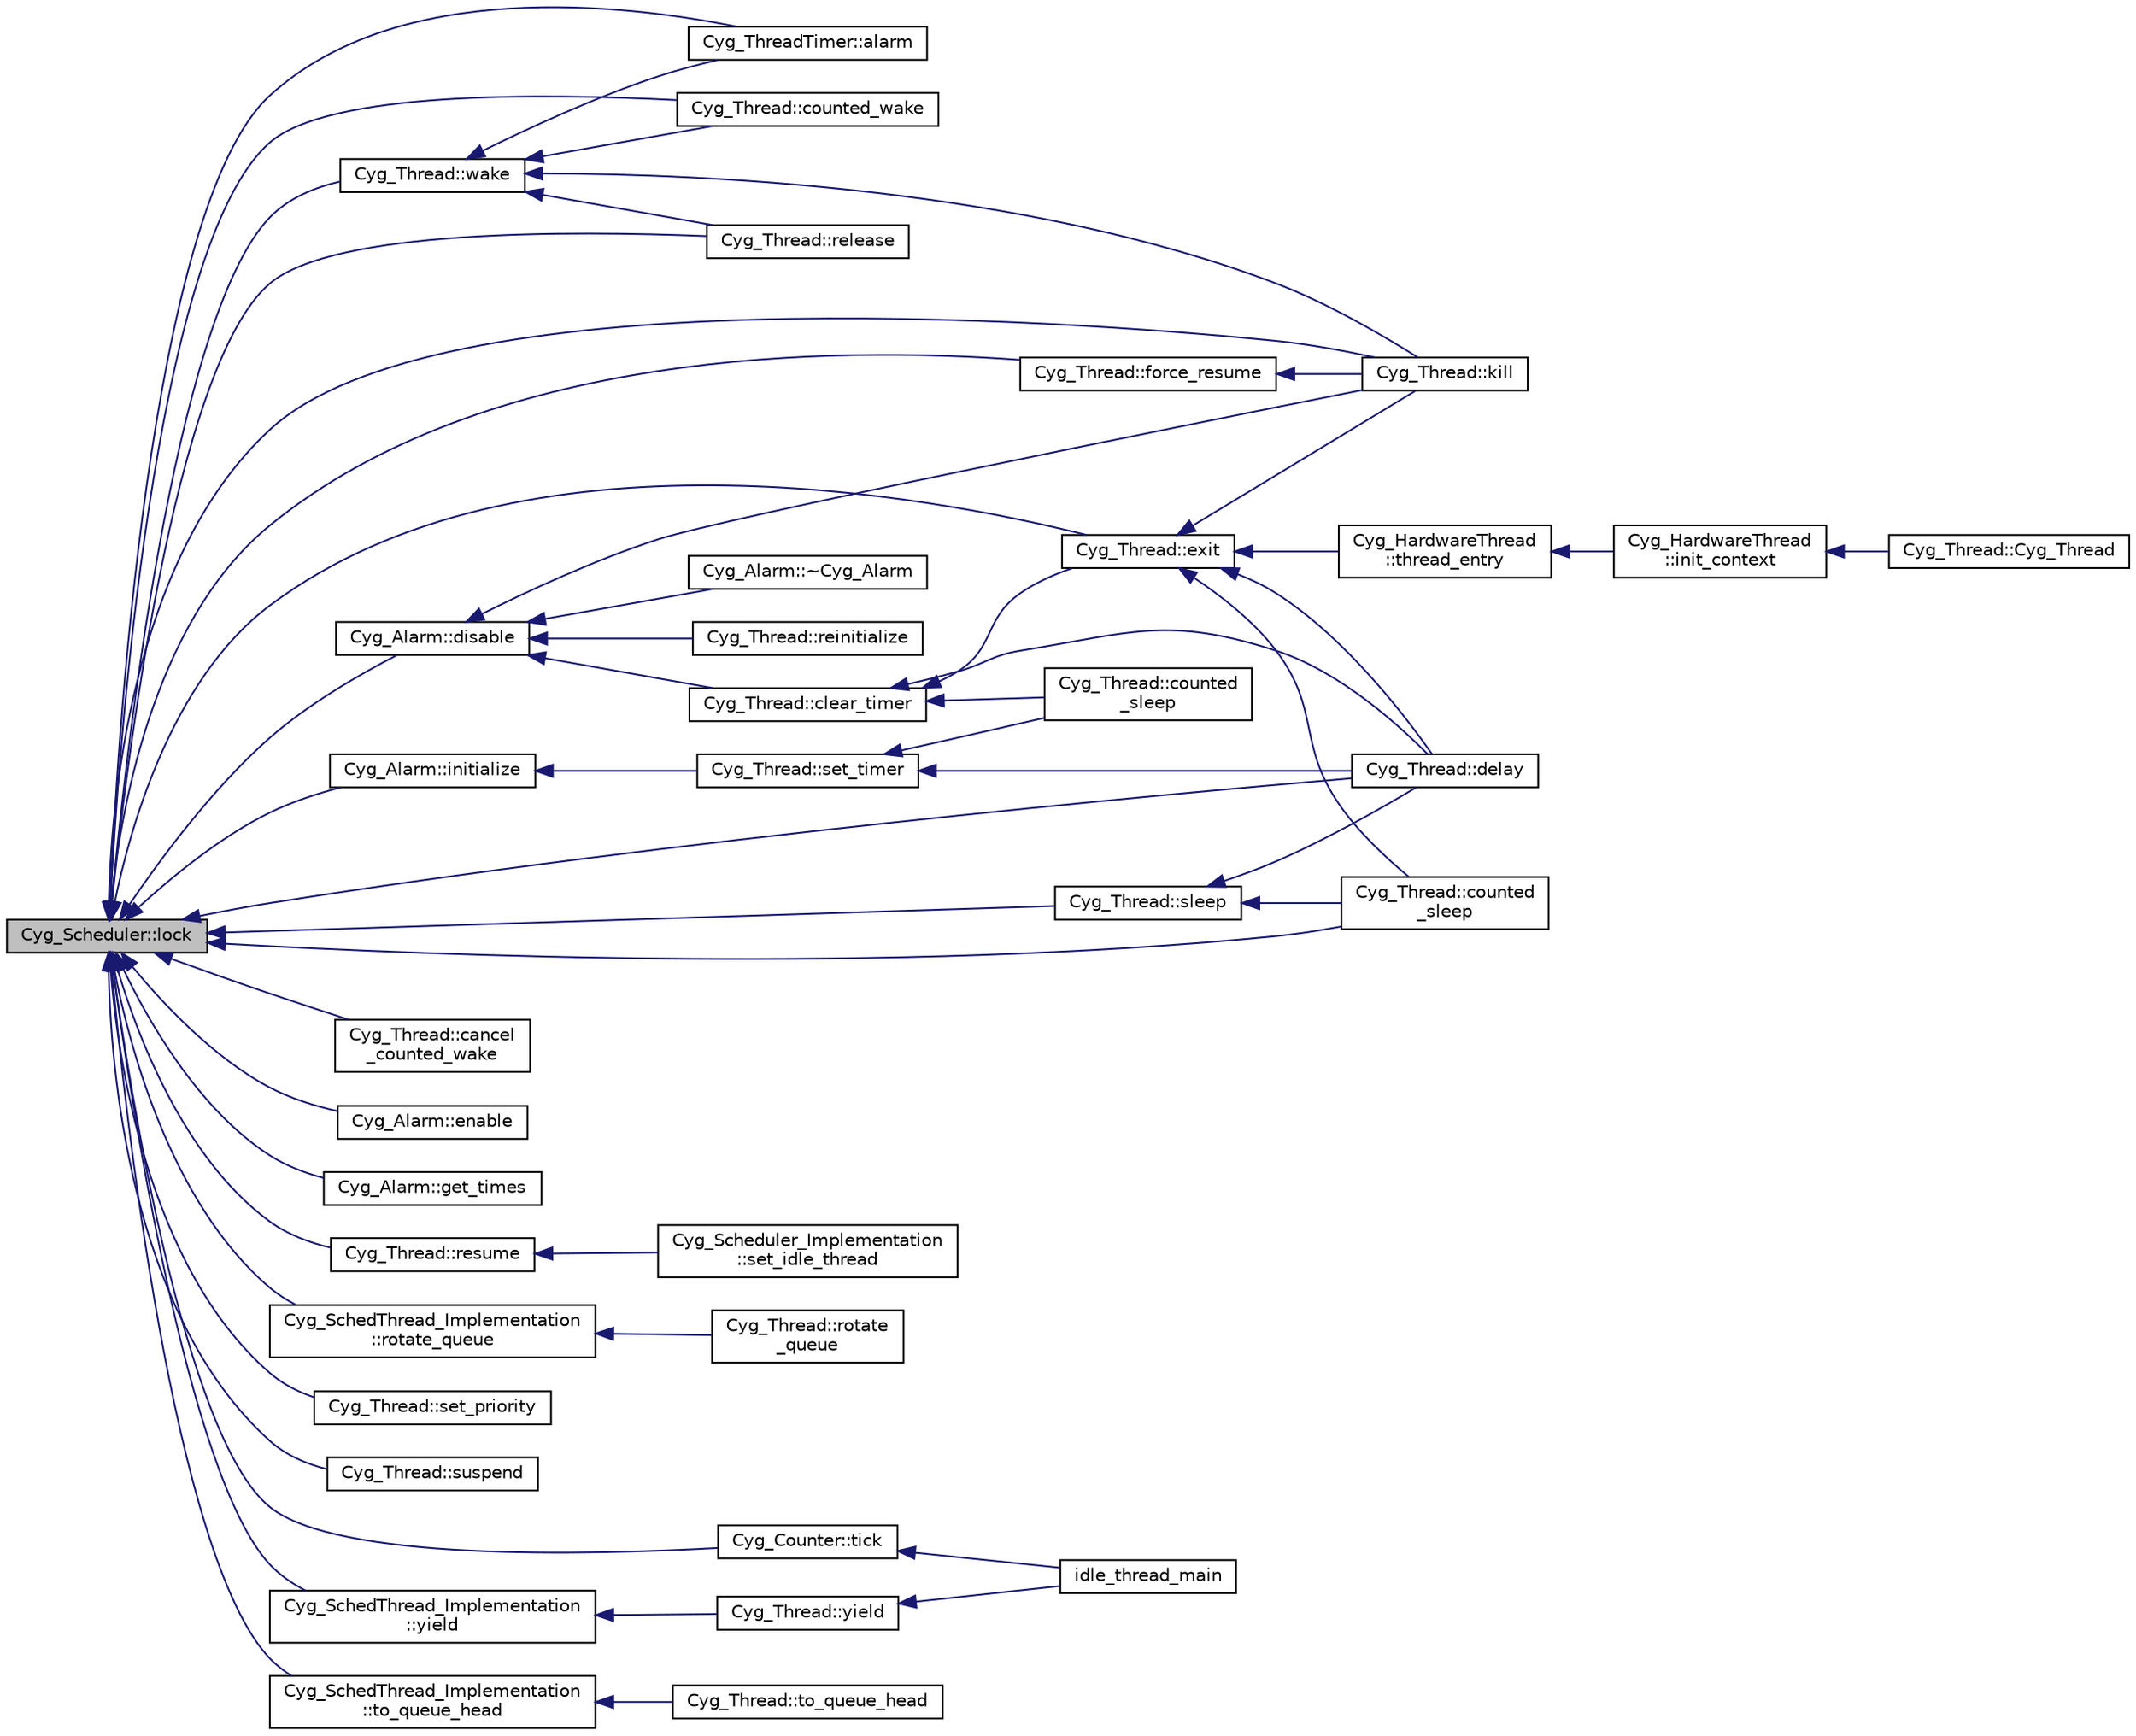 digraph "Cyg_Scheduler::lock"
{
  edge [fontname="Helvetica",fontsize="10",labelfontname="Helvetica",labelfontsize="10"];
  node [fontname="Helvetica",fontsize="10",shape=record];
  rankdir="LR";
  Node1 [label="Cyg_Scheduler::lock",height=0.2,width=0.4,color="black", fillcolor="grey75", style="filled" fontcolor="black"];
  Node1 -> Node2 [dir="back",color="midnightblue",fontsize="10",style="solid",fontname="Helvetica"];
  Node2 [label="Cyg_ThreadTimer::alarm",height=0.2,width=0.4,color="black", fillcolor="white", style="filled",URL="$class_cyg___thread_timer.html#ab355d2d23288714dcddad7dea458d991"];
  Node1 -> Node3 [dir="back",color="midnightblue",fontsize="10",style="solid",fontname="Helvetica"];
  Node3 [label="Cyg_Thread::cancel\l_counted_wake",height=0.2,width=0.4,color="black", fillcolor="white", style="filled",URL="$class_cyg___thread.html#a0e2432ce82cee0d332f4218a3ee0cae0"];
  Node1 -> Node4 [dir="back",color="midnightblue",fontsize="10",style="solid",fontname="Helvetica"];
  Node4 [label="Cyg_Thread::counted\l_sleep",height=0.2,width=0.4,color="black", fillcolor="white", style="filled",URL="$class_cyg___thread.html#aaf9b4fc5afa2c960f564b6701287663c"];
  Node1 -> Node5 [dir="back",color="midnightblue",fontsize="10",style="solid",fontname="Helvetica"];
  Node5 [label="Cyg_Thread::counted_wake",height=0.2,width=0.4,color="black", fillcolor="white", style="filled",URL="$class_cyg___thread.html#a4912b6ba316818edc0f1c36a9b51e201"];
  Node1 -> Node6 [dir="back",color="midnightblue",fontsize="10",style="solid",fontname="Helvetica"];
  Node6 [label="Cyg_Thread::delay",height=0.2,width=0.4,color="black", fillcolor="white", style="filled",URL="$class_cyg___thread.html#a5bea2b207ab7788d560fa2bc98334b7d"];
  Node1 -> Node7 [dir="back",color="midnightblue",fontsize="10",style="solid",fontname="Helvetica"];
  Node7 [label="Cyg_Alarm::disable",height=0.2,width=0.4,color="black", fillcolor="white", style="filled",URL="$class_cyg___alarm.html#a72222d58531e082f7de0007f28b604f1"];
  Node7 -> Node8 [dir="back",color="midnightblue",fontsize="10",style="solid",fontname="Helvetica"];
  Node8 [label="Cyg_Thread::clear_timer",height=0.2,width=0.4,color="black", fillcolor="white", style="filled",URL="$class_cyg___thread.html#acd6c558eb9fe78341e7b933b16dd9678"];
  Node8 -> Node9 [dir="back",color="midnightblue",fontsize="10",style="solid",fontname="Helvetica"];
  Node9 [label="Cyg_Thread::counted\l_sleep",height=0.2,width=0.4,color="black", fillcolor="white", style="filled",URL="$class_cyg___thread.html#ae26681ed39ae0e34088fd925be8f3484"];
  Node8 -> Node10 [dir="back",color="midnightblue",fontsize="10",style="solid",fontname="Helvetica"];
  Node10 [label="Cyg_Thread::exit",height=0.2,width=0.4,color="black", fillcolor="white", style="filled",URL="$class_cyg___thread.html#a1325e6829eb67a7c584cee48d81cc371"];
  Node10 -> Node11 [dir="back",color="midnightblue",fontsize="10",style="solid",fontname="Helvetica"];
  Node11 [label="Cyg_HardwareThread\l::thread_entry",height=0.2,width=0.4,color="black", fillcolor="white", style="filled",URL="$class_cyg___hardware_thread.html#af951e39bf5d2fcc71329274afd3f7ae3"];
  Node11 -> Node12 [dir="back",color="midnightblue",fontsize="10",style="solid",fontname="Helvetica"];
  Node12 [label="Cyg_HardwareThread\l::init_context",height=0.2,width=0.4,color="black", fillcolor="white", style="filled",URL="$class_cyg___hardware_thread.html#aee6c6a52409a0882697917ec16875260"];
  Node12 -> Node13 [dir="back",color="midnightblue",fontsize="10",style="solid",fontname="Helvetica"];
  Node13 [label="Cyg_Thread::Cyg_Thread",height=0.2,width=0.4,color="black", fillcolor="white", style="filled",URL="$class_cyg___thread.html#a13efd27904ba3f891eeb1fc56d7c1865"];
  Node10 -> Node4 [dir="back",color="midnightblue",fontsize="10",style="solid",fontname="Helvetica"];
  Node10 -> Node14 [dir="back",color="midnightblue",fontsize="10",style="solid",fontname="Helvetica"];
  Node14 [label="Cyg_Thread::kill",height=0.2,width=0.4,color="black", fillcolor="white", style="filled",URL="$class_cyg___thread.html#aa2ccfc563049b0f7e77ebbafb5df7eca"];
  Node10 -> Node6 [dir="back",color="midnightblue",fontsize="10",style="solid",fontname="Helvetica"];
  Node8 -> Node6 [dir="back",color="midnightblue",fontsize="10",style="solid",fontname="Helvetica"];
  Node7 -> Node14 [dir="back",color="midnightblue",fontsize="10",style="solid",fontname="Helvetica"];
  Node7 -> Node15 [dir="back",color="midnightblue",fontsize="10",style="solid",fontname="Helvetica"];
  Node15 [label="Cyg_Thread::reinitialize",height=0.2,width=0.4,color="black", fillcolor="white", style="filled",URL="$class_cyg___thread.html#abdd74d18178c8e11cd8668e35d98ddf3"];
  Node7 -> Node16 [dir="back",color="midnightblue",fontsize="10",style="solid",fontname="Helvetica"];
  Node16 [label="Cyg_Alarm::~Cyg_Alarm",height=0.2,width=0.4,color="black", fillcolor="white", style="filled",URL="$class_cyg___alarm.html#a66e9e842221f3212bff7a306a21b9deb"];
  Node1 -> Node17 [dir="back",color="midnightblue",fontsize="10",style="solid",fontname="Helvetica"];
  Node17 [label="Cyg_Alarm::enable",height=0.2,width=0.4,color="black", fillcolor="white", style="filled",URL="$class_cyg___alarm.html#a5fc26af76b09d9ca69afaaf894979fd9"];
  Node1 -> Node10 [dir="back",color="midnightblue",fontsize="10",style="solid",fontname="Helvetica"];
  Node1 -> Node18 [dir="back",color="midnightblue",fontsize="10",style="solid",fontname="Helvetica"];
  Node18 [label="Cyg_Thread::force_resume",height=0.2,width=0.4,color="black", fillcolor="white", style="filled",URL="$class_cyg___thread.html#a57bf6bf843c58e1331698a7fb75c9988"];
  Node18 -> Node14 [dir="back",color="midnightblue",fontsize="10",style="solid",fontname="Helvetica"];
  Node1 -> Node19 [dir="back",color="midnightblue",fontsize="10",style="solid",fontname="Helvetica"];
  Node19 [label="Cyg_Alarm::get_times",height=0.2,width=0.4,color="black", fillcolor="white", style="filled",URL="$class_cyg___alarm.html#a67224148d954ded549b8e85a97c0379d"];
  Node1 -> Node20 [dir="back",color="midnightblue",fontsize="10",style="solid",fontname="Helvetica"];
  Node20 [label="Cyg_Alarm::initialize",height=0.2,width=0.4,color="black", fillcolor="white", style="filled",URL="$class_cyg___alarm.html#a86a3cc0243666be0b078300ce12f8b67"];
  Node20 -> Node21 [dir="back",color="midnightblue",fontsize="10",style="solid",fontname="Helvetica"];
  Node21 [label="Cyg_Thread::set_timer",height=0.2,width=0.4,color="black", fillcolor="white", style="filled",URL="$class_cyg___thread.html#a7e92402378d90c942fd050ac77610c05"];
  Node21 -> Node9 [dir="back",color="midnightblue",fontsize="10",style="solid",fontname="Helvetica"];
  Node21 -> Node6 [dir="back",color="midnightblue",fontsize="10",style="solid",fontname="Helvetica"];
  Node1 -> Node14 [dir="back",color="midnightblue",fontsize="10",style="solid",fontname="Helvetica"];
  Node1 -> Node22 [dir="back",color="midnightblue",fontsize="10",style="solid",fontname="Helvetica"];
  Node22 [label="Cyg_Thread::release",height=0.2,width=0.4,color="black", fillcolor="white", style="filled",URL="$class_cyg___thread.html#a78079e3efa67760bc216a5d103bbfe0a"];
  Node1 -> Node23 [dir="back",color="midnightblue",fontsize="10",style="solid",fontname="Helvetica"];
  Node23 [label="Cyg_Thread::resume",height=0.2,width=0.4,color="black", fillcolor="white", style="filled",URL="$class_cyg___thread.html#aae0100385a3513f48a6c013a11e807f7"];
  Node23 -> Node24 [dir="back",color="midnightblue",fontsize="10",style="solid",fontname="Helvetica"];
  Node24 [label="Cyg_Scheduler_Implementation\l::set_idle_thread",height=0.2,width=0.4,color="black", fillcolor="white", style="filled",URL="$class_cyg___scheduler___implementation.html#a479836186b44e4d1bfa4342dbc79c641"];
  Node1 -> Node25 [dir="back",color="midnightblue",fontsize="10",style="solid",fontname="Helvetica"];
  Node25 [label="Cyg_SchedThread_Implementation\l::rotate_queue",height=0.2,width=0.4,color="black", fillcolor="white", style="filled",URL="$class_cyg___sched_thread___implementation.html#a160b834c819c62e37e005640d8bb59a3"];
  Node25 -> Node26 [dir="back",color="midnightblue",fontsize="10",style="solid",fontname="Helvetica"];
  Node26 [label="Cyg_Thread::rotate\l_queue",height=0.2,width=0.4,color="black", fillcolor="white", style="filled",URL="$class_cyg___thread.html#a096f76683fd0c5b0fdce639d84a421de"];
  Node1 -> Node27 [dir="back",color="midnightblue",fontsize="10",style="solid",fontname="Helvetica"];
  Node27 [label="Cyg_Thread::set_priority",height=0.2,width=0.4,color="black", fillcolor="white", style="filled",URL="$class_cyg___thread.html#ab102fd5044377146d5cd67337f2d3383"];
  Node1 -> Node28 [dir="back",color="midnightblue",fontsize="10",style="solid",fontname="Helvetica"];
  Node28 [label="Cyg_Thread::sleep",height=0.2,width=0.4,color="black", fillcolor="white", style="filled",URL="$class_cyg___thread.html#abac0be19a5144b40c5d8d84b185ba8a5"];
  Node28 -> Node4 [dir="back",color="midnightblue",fontsize="10",style="solid",fontname="Helvetica"];
  Node28 -> Node6 [dir="back",color="midnightblue",fontsize="10",style="solid",fontname="Helvetica"];
  Node1 -> Node29 [dir="back",color="midnightblue",fontsize="10",style="solid",fontname="Helvetica"];
  Node29 [label="Cyg_Thread::suspend",height=0.2,width=0.4,color="black", fillcolor="white", style="filled",URL="$class_cyg___thread.html#ad3943c165934a8db1ac52d65efd05e0b"];
  Node1 -> Node30 [dir="back",color="midnightblue",fontsize="10",style="solid",fontname="Helvetica"];
  Node30 [label="Cyg_Counter::tick",height=0.2,width=0.4,color="black", fillcolor="white", style="filled",URL="$class_cyg___counter.html#a94149bfbd4ec7069dc703c5a158b4f9f"];
  Node30 -> Node31 [dir="back",color="midnightblue",fontsize="10",style="solid",fontname="Helvetica"];
  Node31 [label="idle_thread_main",height=0.2,width=0.4,color="black", fillcolor="white", style="filled",URL="$thread_8cxx.html#ab41818e0f3d9ad7695412191d8d01f2d"];
  Node1 -> Node32 [dir="back",color="midnightblue",fontsize="10",style="solid",fontname="Helvetica"];
  Node32 [label="Cyg_SchedThread_Implementation\l::to_queue_head",height=0.2,width=0.4,color="black", fillcolor="white", style="filled",URL="$class_cyg___sched_thread___implementation.html#aee50d5d34fb606e54d3652ed9a234c37"];
  Node32 -> Node33 [dir="back",color="midnightblue",fontsize="10",style="solid",fontname="Helvetica"];
  Node33 [label="Cyg_Thread::to_queue_head",height=0.2,width=0.4,color="black", fillcolor="white", style="filled",URL="$class_cyg___thread.html#a7c193f2e0eaaf194ae0238de80f9f52a"];
  Node1 -> Node34 [dir="back",color="midnightblue",fontsize="10",style="solid",fontname="Helvetica"];
  Node34 [label="Cyg_Thread::wake",height=0.2,width=0.4,color="black", fillcolor="white", style="filled",URL="$class_cyg___thread.html#a6bec4a51156245d5a0079ae589d1d18c"];
  Node34 -> Node5 [dir="back",color="midnightblue",fontsize="10",style="solid",fontname="Helvetica"];
  Node34 -> Node22 [dir="back",color="midnightblue",fontsize="10",style="solid",fontname="Helvetica"];
  Node34 -> Node14 [dir="back",color="midnightblue",fontsize="10",style="solid",fontname="Helvetica"];
  Node34 -> Node2 [dir="back",color="midnightblue",fontsize="10",style="solid",fontname="Helvetica"];
  Node1 -> Node35 [dir="back",color="midnightblue",fontsize="10",style="solid",fontname="Helvetica"];
  Node35 [label="Cyg_SchedThread_Implementation\l::yield",height=0.2,width=0.4,color="black", fillcolor="white", style="filled",URL="$class_cyg___sched_thread___implementation.html#a74789ffbf16253a8a98f285bc16fc5cd"];
  Node35 -> Node36 [dir="back",color="midnightblue",fontsize="10",style="solid",fontname="Helvetica"];
  Node36 [label="Cyg_Thread::yield",height=0.2,width=0.4,color="black", fillcolor="white", style="filled",URL="$class_cyg___thread.html#a9e4d6dc7268a1c87fc4875bc0d3e0ba5"];
  Node36 -> Node31 [dir="back",color="midnightblue",fontsize="10",style="solid",fontname="Helvetica"];
}

